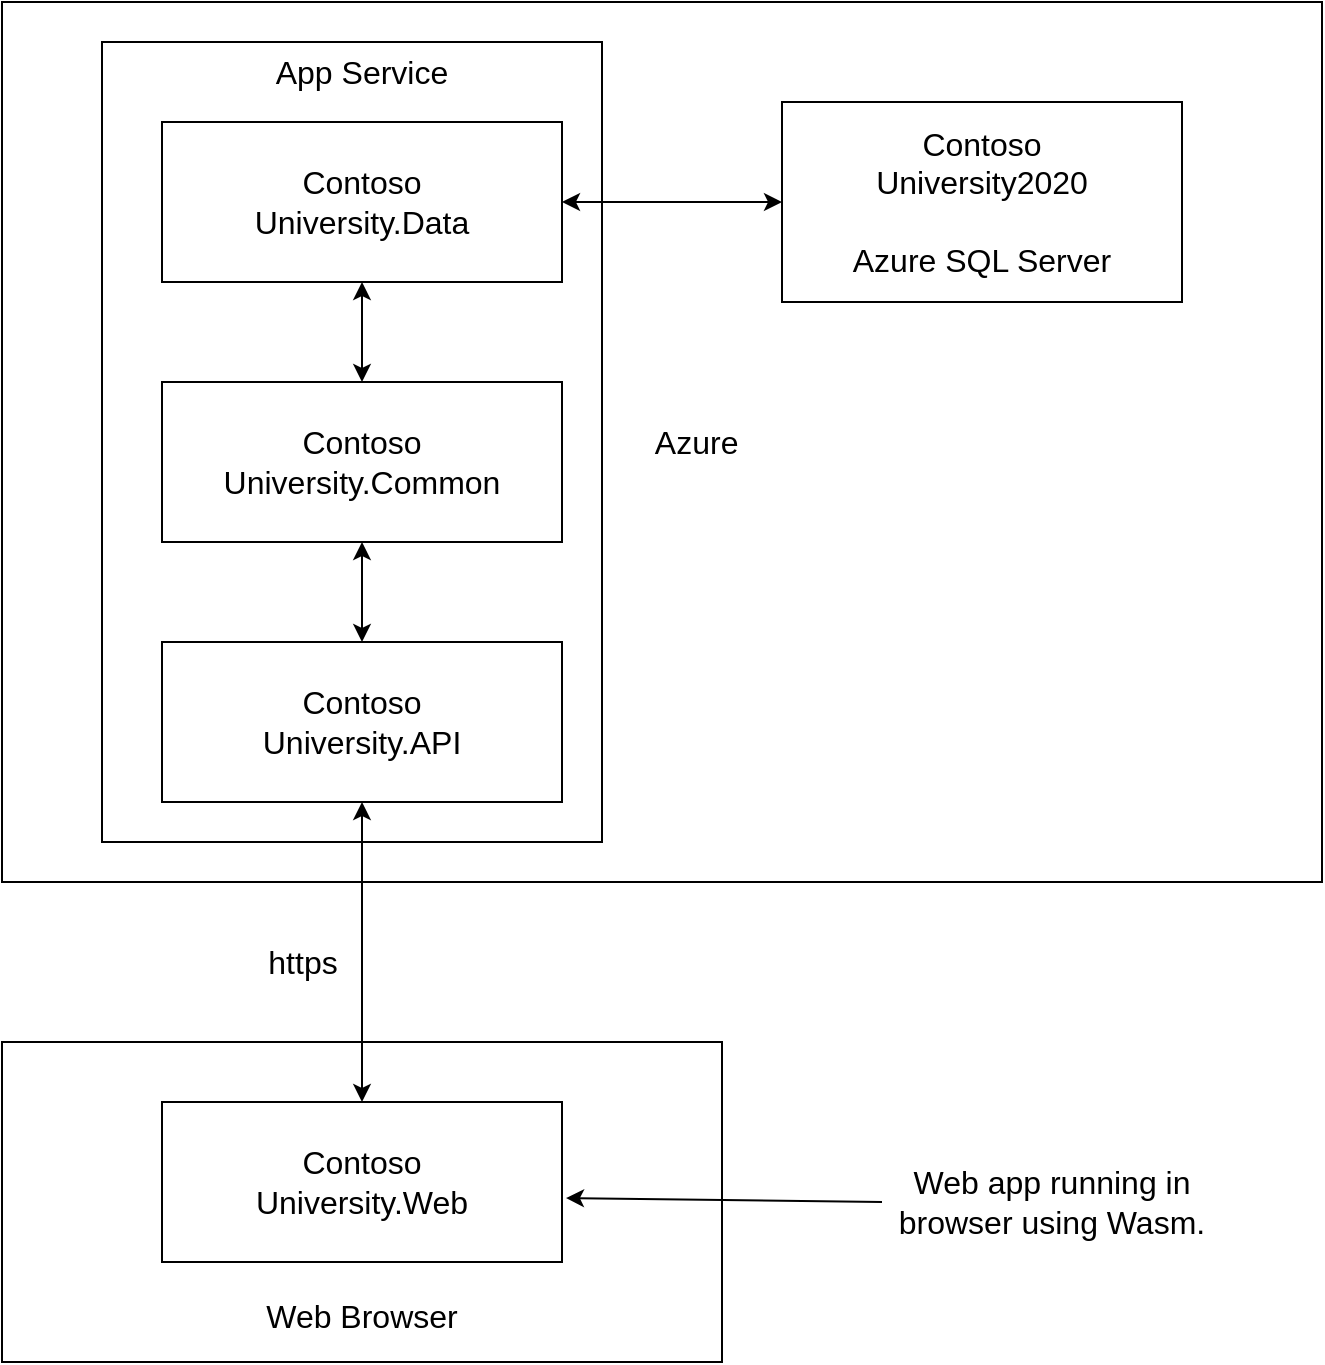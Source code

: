 <mxfile version="22.1.7" type="github">
  <diagram name="Page-1" id="rBnmELckRUywtP9ieEaV">
    <mxGraphModel dx="1242" dy="779" grid="1" gridSize="10" guides="1" tooltips="1" connect="1" arrows="1" fold="1" page="1" pageScale="1" pageWidth="850" pageHeight="1100" math="0" shadow="0">
      <root>
        <mxCell id="0" />
        <mxCell id="1" parent="0" />
        <mxCell id="SdDzMsPOg0m-dAoGCJvg-25" value="&lt;font style=&quot;font-size: 16px;&quot;&gt;&amp;nbsp;&amp;nbsp;&amp;nbsp;&amp;nbsp;&amp;nbsp;&amp;nbsp;&amp;nbsp; Azure&lt;/font&gt;" style="rounded=0;whiteSpace=wrap;html=1;" vertex="1" parent="1">
          <mxGeometry x="120" y="40" width="660" height="440" as="geometry" />
        </mxCell>
        <mxCell id="SdDzMsPOg0m-dAoGCJvg-26" value="" style="rounded=0;whiteSpace=wrap;html=1;" vertex="1" parent="1">
          <mxGeometry x="170" y="60" width="250" height="400" as="geometry" />
        </mxCell>
        <mxCell id="SdDzMsPOg0m-dAoGCJvg-20" value="&lt;div&gt;&lt;br&gt;&lt;/div&gt;&lt;div&gt;&lt;br&gt;&lt;/div&gt;&lt;div&gt;&lt;br&gt;&lt;/div&gt;&lt;div&gt;&lt;br&gt;&lt;/div&gt;&lt;div&gt;&lt;br&gt;&lt;/div&gt;&lt;div&gt;&lt;br&gt;&lt;/div&gt;&lt;div&gt;&lt;br&gt;&lt;/div&gt;&lt;div&gt;&lt;br&gt;&lt;/div&gt;&lt;div&gt;&lt;font style=&quot;font-size: 16px;&quot;&gt;Web Browser&lt;/font&gt;&lt;/div&gt;" style="rounded=0;whiteSpace=wrap;html=1;" vertex="1" parent="1">
          <mxGeometry x="120" y="560" width="360" height="160" as="geometry" />
        </mxCell>
        <UserObject label="&lt;div style=&quot;font-size: 16px;&quot;&gt;&lt;font style=&quot;font-size: 16px;&quot;&gt;Contoso&lt;/font&gt;&lt;/div&gt;&lt;div style=&quot;font-size: 16px;&quot;&gt;&lt;font style=&quot;font-size: 16px;&quot;&gt;University.API&lt;/font&gt;&lt;/div&gt;" link="ContosoUniversity.Spa.React" id="SdDzMsPOg0m-dAoGCJvg-5">
          <mxCell style="rounded=0;whiteSpace=wrap;html=1;" vertex="1" parent="1">
            <mxGeometry x="200" y="360" width="200" height="80" as="geometry" />
          </mxCell>
        </UserObject>
        <UserObject label="&lt;div style=&quot;font-size: 16px;&quot;&gt;&lt;font style=&quot;font-size: 16px;&quot;&gt;Contoso&lt;/font&gt;&lt;/div&gt;&lt;div style=&quot;font-size: 16px;&quot;&gt;&lt;font style=&quot;font-size: 16px;&quot;&gt;University.Web&lt;/font&gt;&lt;/div&gt;" link="ContosoUniversity.Spa.React" id="SdDzMsPOg0m-dAoGCJvg-8">
          <mxCell style="rounded=0;whiteSpace=wrap;html=1;" vertex="1" parent="1">
            <mxGeometry x="200" y="590" width="200" height="80" as="geometry" />
          </mxCell>
        </UserObject>
        <UserObject label="&lt;div style=&quot;font-size: 16px;&quot;&gt;&lt;font style=&quot;font-size: 16px;&quot;&gt;Contoso&lt;/font&gt;&lt;/div&gt;&lt;div style=&quot;font-size: 16px;&quot;&gt;&lt;font style=&quot;font-size: 16px;&quot;&gt;University.Common&lt;/font&gt;&lt;/div&gt;" link="ContosoUniversity.Spa.React" id="SdDzMsPOg0m-dAoGCJvg-9">
          <mxCell style="rounded=0;whiteSpace=wrap;html=1;" vertex="1" parent="1">
            <mxGeometry x="200" y="230" width="200" height="80" as="geometry" />
          </mxCell>
        </UserObject>
        <UserObject label="&lt;div style=&quot;font-size: 16px;&quot;&gt;&lt;font style=&quot;font-size: 16px;&quot;&gt;Contoso&lt;/font&gt;&lt;/div&gt;&lt;div style=&quot;font-size: 16px;&quot;&gt;&lt;font style=&quot;font-size: 16px;&quot;&gt;University.Data&lt;/font&gt;&lt;/div&gt;" link="ContosoUniversity.Spa.React" id="SdDzMsPOg0m-dAoGCJvg-10">
          <mxCell style="rounded=0;whiteSpace=wrap;html=1;" vertex="1" parent="1">
            <mxGeometry x="200" y="100" width="200" height="80" as="geometry" />
          </mxCell>
        </UserObject>
        <UserObject label="&lt;div style=&quot;font-size: 16px;&quot;&gt;&lt;font style=&quot;font-size: 16px;&quot;&gt;Contoso&lt;/font&gt;&lt;/div&gt;&lt;div style=&quot;font-size: 16px;&quot;&gt;&lt;font style=&quot;font-size: 16px;&quot;&gt;University2020&lt;/font&gt;&lt;/div&gt;&lt;div style=&quot;font-size: 16px;&quot;&gt;&lt;font style=&quot;font-size: 16px;&quot;&gt;&lt;br&gt;&lt;/font&gt;&lt;/div&gt;&lt;div style=&quot;font-size: 16px;&quot;&gt;&lt;font style=&quot;font-size: 16px;&quot;&gt;Azure SQL Server&lt;br&gt;&lt;/font&gt;&lt;/div&gt;" link="ContosoUniversity.Spa.React" id="SdDzMsPOg0m-dAoGCJvg-12">
          <mxCell style="rounded=0;whiteSpace=wrap;html=1;" vertex="1" parent="1">
            <mxGeometry x="510" y="90" width="200" height="100" as="geometry" />
          </mxCell>
        </UserObject>
        <mxCell id="SdDzMsPOg0m-dAoGCJvg-15" value="" style="endArrow=classic;startArrow=classic;html=1;rounded=0;exitX=0.5;exitY=0;exitDx=0;exitDy=0;entryX=0.5;entryY=1;entryDx=0;entryDy=0;" edge="1" parent="1" source="SdDzMsPOg0m-dAoGCJvg-8" target="SdDzMsPOg0m-dAoGCJvg-5">
          <mxGeometry x="0.167" y="30" width="50" height="50" relative="1" as="geometry">
            <mxPoint x="255" y="410" as="sourcePoint" />
            <mxPoint x="305" y="360" as="targetPoint" />
            <mxPoint as="offset" />
          </mxGeometry>
        </mxCell>
        <mxCell id="SdDzMsPOg0m-dAoGCJvg-24" value="&lt;font style=&quot;font-size: 16px;&quot;&gt;https&lt;/font&gt;" style="edgeLabel;html=1;align=center;verticalAlign=middle;resizable=0;points=[];" vertex="1" connectable="0" parent="SdDzMsPOg0m-dAoGCJvg-15">
          <mxGeometry x="0.218" y="-1" relative="1" as="geometry">
            <mxPoint x="-31" y="21" as="offset" />
          </mxGeometry>
        </mxCell>
        <mxCell id="SdDzMsPOg0m-dAoGCJvg-16" value="" style="endArrow=classic;startArrow=classic;html=1;rounded=0;entryX=0.5;entryY=1;entryDx=0;entryDy=0;exitX=0.5;exitY=0;exitDx=0;exitDy=0;" edge="1" parent="1" source="SdDzMsPOg0m-dAoGCJvg-5" target="SdDzMsPOg0m-dAoGCJvg-9">
          <mxGeometry x="0.167" y="30" width="50" height="50" relative="1" as="geometry">
            <mxPoint x="295" y="360" as="sourcePoint" />
            <mxPoint x="294.5" y="280" as="targetPoint" />
            <mxPoint as="offset" />
          </mxGeometry>
        </mxCell>
        <mxCell id="SdDzMsPOg0m-dAoGCJvg-17" value="" style="endArrow=classic;startArrow=classic;html=1;rounded=0;entryX=0.5;entryY=0;entryDx=0;entryDy=0;exitX=0.5;exitY=1;exitDx=0;exitDy=0;" edge="1" parent="1" source="SdDzMsPOg0m-dAoGCJvg-10" target="SdDzMsPOg0m-dAoGCJvg-9">
          <mxGeometry x="0.167" y="30" width="50" height="50" relative="1" as="geometry">
            <mxPoint x="440.5" y="320" as="sourcePoint" />
            <mxPoint x="440" y="240" as="targetPoint" />
            <mxPoint as="offset" />
          </mxGeometry>
        </mxCell>
        <mxCell id="SdDzMsPOg0m-dAoGCJvg-19" value="" style="endArrow=classic;startArrow=classic;html=1;rounded=0;entryX=1;entryY=0.5;entryDx=0;entryDy=0;exitX=0;exitY=0.5;exitDx=0;exitDy=0;" edge="1" parent="1" source="SdDzMsPOg0m-dAoGCJvg-12" target="SdDzMsPOg0m-dAoGCJvg-10">
          <mxGeometry x="0.167" y="30" width="50" height="50" relative="1" as="geometry">
            <mxPoint x="520" y="110" as="sourcePoint" />
            <mxPoint x="610" y="280" as="targetPoint" />
            <mxPoint as="offset" />
          </mxGeometry>
        </mxCell>
        <mxCell id="SdDzMsPOg0m-dAoGCJvg-21" value="" style="endArrow=classic;html=1;rounded=0;entryX=1.01;entryY=0.6;entryDx=0;entryDy=0;entryPerimeter=0;exitX=0;exitY=0.5;exitDx=0;exitDy=0;" edge="1" parent="1" source="SdDzMsPOg0m-dAoGCJvg-22" target="SdDzMsPOg0m-dAoGCJvg-8">
          <mxGeometry width="50" height="50" relative="1" as="geometry">
            <mxPoint x="560" y="630" as="sourcePoint" />
            <mxPoint x="660" y="660" as="targetPoint" />
          </mxGeometry>
        </mxCell>
        <mxCell id="SdDzMsPOg0m-dAoGCJvg-22" value="&lt;font style=&quot;font-size: 16px;&quot;&gt;Web app running in browser using Wasm.&lt;/font&gt;" style="text;html=1;strokeColor=none;fillColor=none;align=center;verticalAlign=middle;whiteSpace=wrap;rounded=0;" vertex="1" parent="1">
          <mxGeometry x="560" y="617.5" width="170" height="45" as="geometry" />
        </mxCell>
        <mxCell id="SdDzMsPOg0m-dAoGCJvg-28" value="&lt;font style=&quot;font-size: 16px;&quot;&gt;App Service&lt;/font&gt;" style="text;html=1;strokeColor=none;fillColor=none;align=center;verticalAlign=middle;whiteSpace=wrap;rounded=0;" vertex="1" parent="1">
          <mxGeometry x="230" y="60" width="140" height="30" as="geometry" />
        </mxCell>
      </root>
    </mxGraphModel>
  </diagram>
</mxfile>
